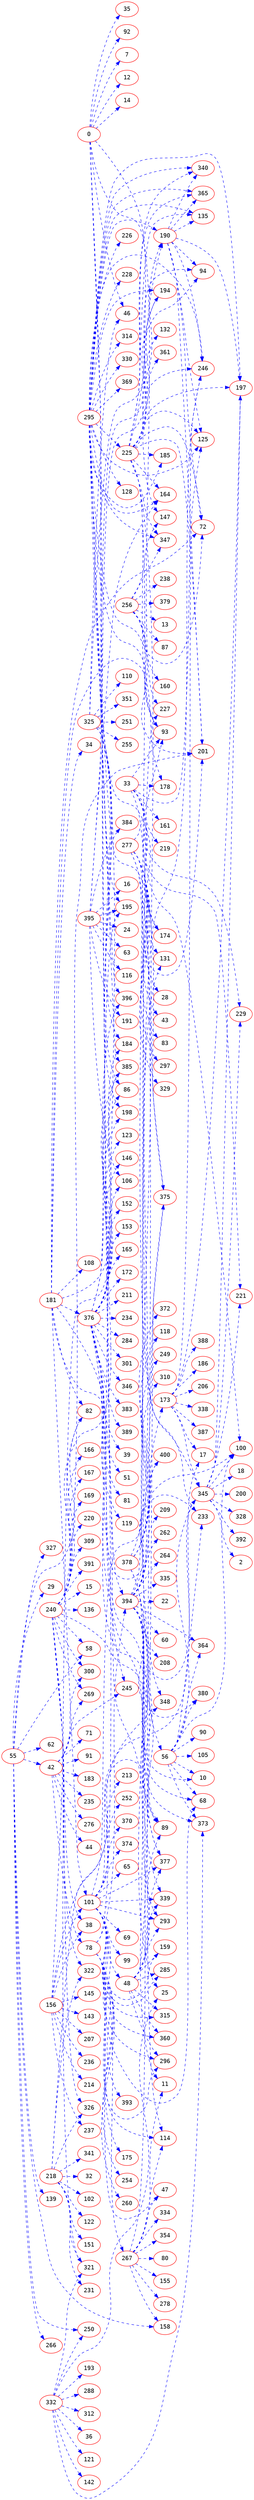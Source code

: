 digraph dumpedGraph {
		node[color=Red,fontname=Courier]
		edge[color=Blue,style=dashed]
		rankdir=LR; //Rank Direction Left to Right
		/*Total Nodes : 26 */
"0"->{"7" "12" "14" "35" "46" "92" "147" "195" "227" "394"}
"33"->{"93" "100" "114" "161" "174" "178" "219" "221" "229" "246"}
"42"->{"44" "71" "78" "91" "183" "235" "245" "269" "276" "300"}
"48"->{"89" "159" "285" "293" "296" "315" "339" "360" "375" "377"}
"55"->{"29" "42" "58" "62" "82" "139" "158" "250" "266" "327"}
"56"->{"10" "68" "90" "100" "105" "233" "345" "364" "373" "380"}
"78"->{"47" "114" "175" "194" "254" "260" "267" "296" "393" "394"}
"101"->{"48" "65" "68" "69" "89" "99" "159" "213" "252" "285" "293" "296" "315" "339" "360" "370" "374" "375" "377"}
"156"->{"17" "38" "101" "143" "145" "207" "214" "236" "237" "385"}
"173"->{"17" "125" "186" "197" "206" "338" "345" "387" "388"}
"181"->{"11" "34" "72" "82" "89" "101" "108" "178" "184" "376"}
"190"->{"72" "94" "125" "135" "197" "201" "246" "340" "365"}
"218"->{"32" "102" "122" "151" "231" "321" "322" "326" "341" "348"}
"225"->{"72" "93" "94" "125" "132" "135" "164" "185" "190" "194" "197" "201" "233" "246" "340" "347" "361" "365" "375"}
"240"->{"15" "38" "58" "82" "106" "136" "166" "167" "169" "201" "220" "269" "300" "309" "321" "322" "326" "377" "391"}
"256"->{"13" "72" "87" "93" "147" "160" "238" "347" "379"}
"267"->{"11" "47" "80" "114" "155" "158" "246" "278" "334" "354"}
"277"->{"28" "43" "83" "93" "174" "201" "297" "329" "345" "348"}
"295"->{"93" "125" "128" "131" "135" "164" "185" "190" "194" "197" "201" "225" "226" "228" "246" "314" "330" "340" "347" "365" "369" "375" "385" "396"}
"325"->{"46" "86" "89" "110" "184" "190" "198" "251" "255" "351"}
"332"->{"25" "36" "121" "142" "193" "250" "288" "312" "321" "373"}
"345"->{"2" "18" "100" "197" "200" "221" "229" "328" "392"}
"376"->{"39" "51" "81" "86" "119" "123" "146" "152" "153" "165" "172" "195" "198" "211" "234" "245" "284" "293" "301" "346" "383" "385" "389" "396" "400"}
"378"->{"25" "118" "131" "173" "249" "310" "339" "372" "377"}
"394"->{"10" "22" "56" "60" "68" "100" "208" "209" "227" "233" "262" "264" "335" "345" "364" "373" "380" "400"}
"395"->{"16" "24" "63" "94" "106" "116" "164" "191" "195" "384"}
}